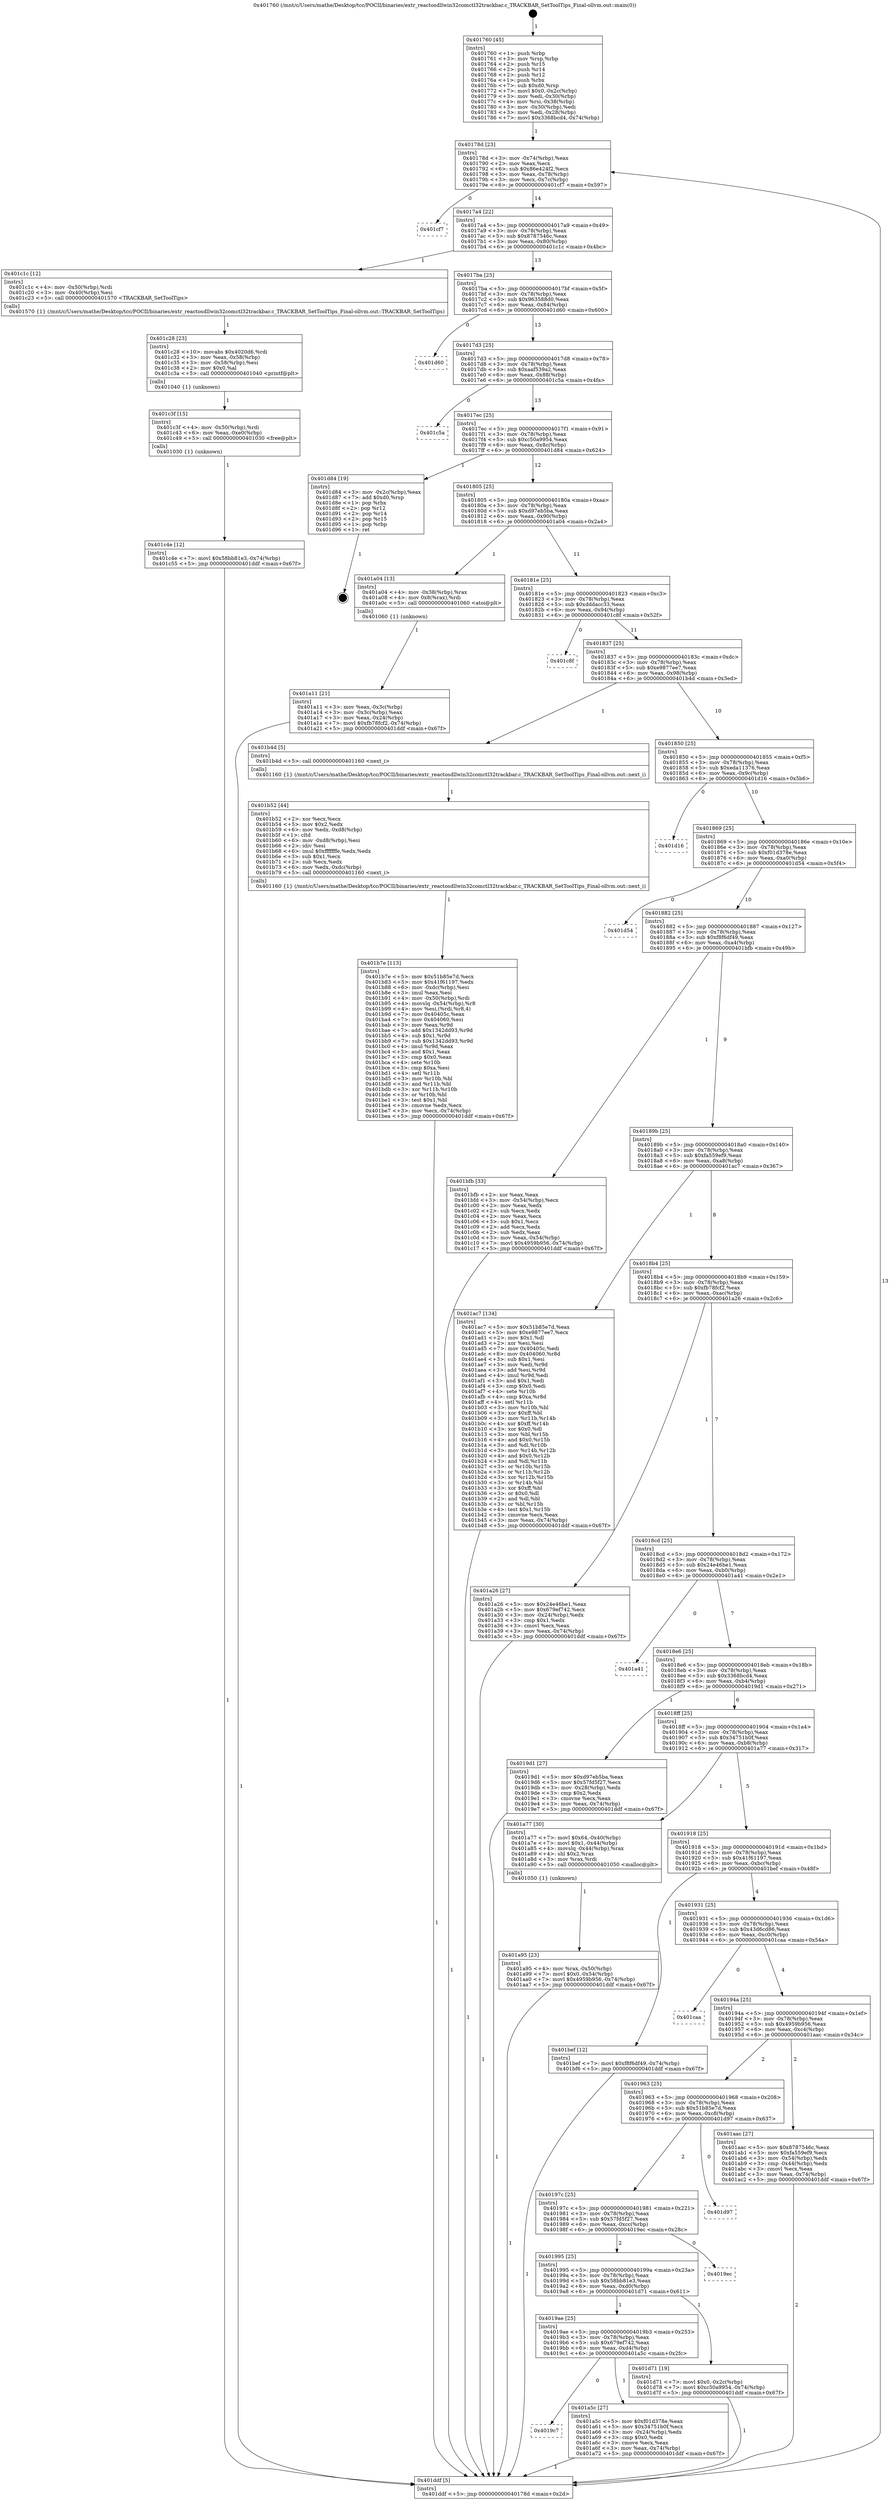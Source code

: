 digraph "0x401760" {
  label = "0x401760 (/mnt/c/Users/mathe/Desktop/tcc/POCII/binaries/extr_reactosdllwin32comctl32trackbar.c_TRACKBAR_SetToolTips_Final-ollvm.out::main(0))"
  labelloc = "t"
  node[shape=record]

  Entry [label="",width=0.3,height=0.3,shape=circle,fillcolor=black,style=filled]
  "0x40178d" [label="{
     0x40178d [23]\l
     | [instrs]\l
     &nbsp;&nbsp;0x40178d \<+3\>: mov -0x74(%rbp),%eax\l
     &nbsp;&nbsp;0x401790 \<+2\>: mov %eax,%ecx\l
     &nbsp;&nbsp;0x401792 \<+6\>: sub $0x86e424f2,%ecx\l
     &nbsp;&nbsp;0x401798 \<+3\>: mov %eax,-0x78(%rbp)\l
     &nbsp;&nbsp;0x40179b \<+3\>: mov %ecx,-0x7c(%rbp)\l
     &nbsp;&nbsp;0x40179e \<+6\>: je 0000000000401cf7 \<main+0x597\>\l
  }"]
  "0x401cf7" [label="{
     0x401cf7\l
  }", style=dashed]
  "0x4017a4" [label="{
     0x4017a4 [22]\l
     | [instrs]\l
     &nbsp;&nbsp;0x4017a4 \<+5\>: jmp 00000000004017a9 \<main+0x49\>\l
     &nbsp;&nbsp;0x4017a9 \<+3\>: mov -0x78(%rbp),%eax\l
     &nbsp;&nbsp;0x4017ac \<+5\>: sub $0x8787546c,%eax\l
     &nbsp;&nbsp;0x4017b1 \<+3\>: mov %eax,-0x80(%rbp)\l
     &nbsp;&nbsp;0x4017b4 \<+6\>: je 0000000000401c1c \<main+0x4bc\>\l
  }"]
  Exit [label="",width=0.3,height=0.3,shape=circle,fillcolor=black,style=filled,peripheries=2]
  "0x401c1c" [label="{
     0x401c1c [12]\l
     | [instrs]\l
     &nbsp;&nbsp;0x401c1c \<+4\>: mov -0x50(%rbp),%rdi\l
     &nbsp;&nbsp;0x401c20 \<+3\>: mov -0x40(%rbp),%esi\l
     &nbsp;&nbsp;0x401c23 \<+5\>: call 0000000000401570 \<TRACKBAR_SetToolTips\>\l
     | [calls]\l
     &nbsp;&nbsp;0x401570 \{1\} (/mnt/c/Users/mathe/Desktop/tcc/POCII/binaries/extr_reactosdllwin32comctl32trackbar.c_TRACKBAR_SetToolTips_Final-ollvm.out::TRACKBAR_SetToolTips)\l
  }"]
  "0x4017ba" [label="{
     0x4017ba [25]\l
     | [instrs]\l
     &nbsp;&nbsp;0x4017ba \<+5\>: jmp 00000000004017bf \<main+0x5f\>\l
     &nbsp;&nbsp;0x4017bf \<+3\>: mov -0x78(%rbp),%eax\l
     &nbsp;&nbsp;0x4017c2 \<+5\>: sub $0x963588d0,%eax\l
     &nbsp;&nbsp;0x4017c7 \<+6\>: mov %eax,-0x84(%rbp)\l
     &nbsp;&nbsp;0x4017cd \<+6\>: je 0000000000401d60 \<main+0x600\>\l
  }"]
  "0x401c4e" [label="{
     0x401c4e [12]\l
     | [instrs]\l
     &nbsp;&nbsp;0x401c4e \<+7\>: movl $0x58bb81e3,-0x74(%rbp)\l
     &nbsp;&nbsp;0x401c55 \<+5\>: jmp 0000000000401ddf \<main+0x67f\>\l
  }"]
  "0x401d60" [label="{
     0x401d60\l
  }", style=dashed]
  "0x4017d3" [label="{
     0x4017d3 [25]\l
     | [instrs]\l
     &nbsp;&nbsp;0x4017d3 \<+5\>: jmp 00000000004017d8 \<main+0x78\>\l
     &nbsp;&nbsp;0x4017d8 \<+3\>: mov -0x78(%rbp),%eax\l
     &nbsp;&nbsp;0x4017db \<+5\>: sub $0xaaf539a2,%eax\l
     &nbsp;&nbsp;0x4017e0 \<+6\>: mov %eax,-0x88(%rbp)\l
     &nbsp;&nbsp;0x4017e6 \<+6\>: je 0000000000401c5a \<main+0x4fa\>\l
  }"]
  "0x401c3f" [label="{
     0x401c3f [15]\l
     | [instrs]\l
     &nbsp;&nbsp;0x401c3f \<+4\>: mov -0x50(%rbp),%rdi\l
     &nbsp;&nbsp;0x401c43 \<+6\>: mov %eax,-0xe0(%rbp)\l
     &nbsp;&nbsp;0x401c49 \<+5\>: call 0000000000401030 \<free@plt\>\l
     | [calls]\l
     &nbsp;&nbsp;0x401030 \{1\} (unknown)\l
  }"]
  "0x401c5a" [label="{
     0x401c5a\l
  }", style=dashed]
  "0x4017ec" [label="{
     0x4017ec [25]\l
     | [instrs]\l
     &nbsp;&nbsp;0x4017ec \<+5\>: jmp 00000000004017f1 \<main+0x91\>\l
     &nbsp;&nbsp;0x4017f1 \<+3\>: mov -0x78(%rbp),%eax\l
     &nbsp;&nbsp;0x4017f4 \<+5\>: sub $0xc50a9954,%eax\l
     &nbsp;&nbsp;0x4017f9 \<+6\>: mov %eax,-0x8c(%rbp)\l
     &nbsp;&nbsp;0x4017ff \<+6\>: je 0000000000401d84 \<main+0x624\>\l
  }"]
  "0x401c28" [label="{
     0x401c28 [23]\l
     | [instrs]\l
     &nbsp;&nbsp;0x401c28 \<+10\>: movabs $0x4020d6,%rdi\l
     &nbsp;&nbsp;0x401c32 \<+3\>: mov %eax,-0x58(%rbp)\l
     &nbsp;&nbsp;0x401c35 \<+3\>: mov -0x58(%rbp),%esi\l
     &nbsp;&nbsp;0x401c38 \<+2\>: mov $0x0,%al\l
     &nbsp;&nbsp;0x401c3a \<+5\>: call 0000000000401040 \<printf@plt\>\l
     | [calls]\l
     &nbsp;&nbsp;0x401040 \{1\} (unknown)\l
  }"]
  "0x401d84" [label="{
     0x401d84 [19]\l
     | [instrs]\l
     &nbsp;&nbsp;0x401d84 \<+3\>: mov -0x2c(%rbp),%eax\l
     &nbsp;&nbsp;0x401d87 \<+7\>: add $0xd0,%rsp\l
     &nbsp;&nbsp;0x401d8e \<+1\>: pop %rbx\l
     &nbsp;&nbsp;0x401d8f \<+2\>: pop %r12\l
     &nbsp;&nbsp;0x401d91 \<+2\>: pop %r14\l
     &nbsp;&nbsp;0x401d93 \<+2\>: pop %r15\l
     &nbsp;&nbsp;0x401d95 \<+1\>: pop %rbp\l
     &nbsp;&nbsp;0x401d96 \<+1\>: ret\l
  }"]
  "0x401805" [label="{
     0x401805 [25]\l
     | [instrs]\l
     &nbsp;&nbsp;0x401805 \<+5\>: jmp 000000000040180a \<main+0xaa\>\l
     &nbsp;&nbsp;0x40180a \<+3\>: mov -0x78(%rbp),%eax\l
     &nbsp;&nbsp;0x40180d \<+5\>: sub $0xd97eb5ba,%eax\l
     &nbsp;&nbsp;0x401812 \<+6\>: mov %eax,-0x90(%rbp)\l
     &nbsp;&nbsp;0x401818 \<+6\>: je 0000000000401a04 \<main+0x2a4\>\l
  }"]
  "0x401b7e" [label="{
     0x401b7e [113]\l
     | [instrs]\l
     &nbsp;&nbsp;0x401b7e \<+5\>: mov $0x51b85e7d,%ecx\l
     &nbsp;&nbsp;0x401b83 \<+5\>: mov $0x41f61197,%edx\l
     &nbsp;&nbsp;0x401b88 \<+6\>: mov -0xdc(%rbp),%esi\l
     &nbsp;&nbsp;0x401b8e \<+3\>: imul %eax,%esi\l
     &nbsp;&nbsp;0x401b91 \<+4\>: mov -0x50(%rbp),%rdi\l
     &nbsp;&nbsp;0x401b95 \<+4\>: movslq -0x54(%rbp),%r8\l
     &nbsp;&nbsp;0x401b99 \<+4\>: mov %esi,(%rdi,%r8,4)\l
     &nbsp;&nbsp;0x401b9d \<+7\>: mov 0x40405c,%eax\l
     &nbsp;&nbsp;0x401ba4 \<+7\>: mov 0x404060,%esi\l
     &nbsp;&nbsp;0x401bab \<+3\>: mov %eax,%r9d\l
     &nbsp;&nbsp;0x401bae \<+7\>: add $0x1342dd93,%r9d\l
     &nbsp;&nbsp;0x401bb5 \<+4\>: sub $0x1,%r9d\l
     &nbsp;&nbsp;0x401bb9 \<+7\>: sub $0x1342dd93,%r9d\l
     &nbsp;&nbsp;0x401bc0 \<+4\>: imul %r9d,%eax\l
     &nbsp;&nbsp;0x401bc4 \<+3\>: and $0x1,%eax\l
     &nbsp;&nbsp;0x401bc7 \<+3\>: cmp $0x0,%eax\l
     &nbsp;&nbsp;0x401bca \<+4\>: sete %r10b\l
     &nbsp;&nbsp;0x401bce \<+3\>: cmp $0xa,%esi\l
     &nbsp;&nbsp;0x401bd1 \<+4\>: setl %r11b\l
     &nbsp;&nbsp;0x401bd5 \<+3\>: mov %r10b,%bl\l
     &nbsp;&nbsp;0x401bd8 \<+3\>: and %r11b,%bl\l
     &nbsp;&nbsp;0x401bdb \<+3\>: xor %r11b,%r10b\l
     &nbsp;&nbsp;0x401bde \<+3\>: or %r10b,%bl\l
     &nbsp;&nbsp;0x401be1 \<+3\>: test $0x1,%bl\l
     &nbsp;&nbsp;0x401be4 \<+3\>: cmovne %edx,%ecx\l
     &nbsp;&nbsp;0x401be7 \<+3\>: mov %ecx,-0x74(%rbp)\l
     &nbsp;&nbsp;0x401bea \<+5\>: jmp 0000000000401ddf \<main+0x67f\>\l
  }"]
  "0x401a04" [label="{
     0x401a04 [13]\l
     | [instrs]\l
     &nbsp;&nbsp;0x401a04 \<+4\>: mov -0x38(%rbp),%rax\l
     &nbsp;&nbsp;0x401a08 \<+4\>: mov 0x8(%rax),%rdi\l
     &nbsp;&nbsp;0x401a0c \<+5\>: call 0000000000401060 \<atoi@plt\>\l
     | [calls]\l
     &nbsp;&nbsp;0x401060 \{1\} (unknown)\l
  }"]
  "0x40181e" [label="{
     0x40181e [25]\l
     | [instrs]\l
     &nbsp;&nbsp;0x40181e \<+5\>: jmp 0000000000401823 \<main+0xc3\>\l
     &nbsp;&nbsp;0x401823 \<+3\>: mov -0x78(%rbp),%eax\l
     &nbsp;&nbsp;0x401826 \<+5\>: sub $0xdddacc33,%eax\l
     &nbsp;&nbsp;0x40182b \<+6\>: mov %eax,-0x94(%rbp)\l
     &nbsp;&nbsp;0x401831 \<+6\>: je 0000000000401c8f \<main+0x52f\>\l
  }"]
  "0x401b52" [label="{
     0x401b52 [44]\l
     | [instrs]\l
     &nbsp;&nbsp;0x401b52 \<+2\>: xor %ecx,%ecx\l
     &nbsp;&nbsp;0x401b54 \<+5\>: mov $0x2,%edx\l
     &nbsp;&nbsp;0x401b59 \<+6\>: mov %edx,-0xd8(%rbp)\l
     &nbsp;&nbsp;0x401b5f \<+1\>: cltd\l
     &nbsp;&nbsp;0x401b60 \<+6\>: mov -0xd8(%rbp),%esi\l
     &nbsp;&nbsp;0x401b66 \<+2\>: idiv %esi\l
     &nbsp;&nbsp;0x401b68 \<+6\>: imul $0xfffffffe,%edx,%edx\l
     &nbsp;&nbsp;0x401b6e \<+3\>: sub $0x1,%ecx\l
     &nbsp;&nbsp;0x401b71 \<+2\>: sub %ecx,%edx\l
     &nbsp;&nbsp;0x401b73 \<+6\>: mov %edx,-0xdc(%rbp)\l
     &nbsp;&nbsp;0x401b79 \<+5\>: call 0000000000401160 \<next_i\>\l
     | [calls]\l
     &nbsp;&nbsp;0x401160 \{1\} (/mnt/c/Users/mathe/Desktop/tcc/POCII/binaries/extr_reactosdllwin32comctl32trackbar.c_TRACKBAR_SetToolTips_Final-ollvm.out::next_i)\l
  }"]
  "0x401c8f" [label="{
     0x401c8f\l
  }", style=dashed]
  "0x401837" [label="{
     0x401837 [25]\l
     | [instrs]\l
     &nbsp;&nbsp;0x401837 \<+5\>: jmp 000000000040183c \<main+0xdc\>\l
     &nbsp;&nbsp;0x40183c \<+3\>: mov -0x78(%rbp),%eax\l
     &nbsp;&nbsp;0x40183f \<+5\>: sub $0xe9877ee7,%eax\l
     &nbsp;&nbsp;0x401844 \<+6\>: mov %eax,-0x98(%rbp)\l
     &nbsp;&nbsp;0x40184a \<+6\>: je 0000000000401b4d \<main+0x3ed\>\l
  }"]
  "0x401a95" [label="{
     0x401a95 [23]\l
     | [instrs]\l
     &nbsp;&nbsp;0x401a95 \<+4\>: mov %rax,-0x50(%rbp)\l
     &nbsp;&nbsp;0x401a99 \<+7\>: movl $0x0,-0x54(%rbp)\l
     &nbsp;&nbsp;0x401aa0 \<+7\>: movl $0x4959b956,-0x74(%rbp)\l
     &nbsp;&nbsp;0x401aa7 \<+5\>: jmp 0000000000401ddf \<main+0x67f\>\l
  }"]
  "0x401b4d" [label="{
     0x401b4d [5]\l
     | [instrs]\l
     &nbsp;&nbsp;0x401b4d \<+5\>: call 0000000000401160 \<next_i\>\l
     | [calls]\l
     &nbsp;&nbsp;0x401160 \{1\} (/mnt/c/Users/mathe/Desktop/tcc/POCII/binaries/extr_reactosdllwin32comctl32trackbar.c_TRACKBAR_SetToolTips_Final-ollvm.out::next_i)\l
  }"]
  "0x401850" [label="{
     0x401850 [25]\l
     | [instrs]\l
     &nbsp;&nbsp;0x401850 \<+5\>: jmp 0000000000401855 \<main+0xf5\>\l
     &nbsp;&nbsp;0x401855 \<+3\>: mov -0x78(%rbp),%eax\l
     &nbsp;&nbsp;0x401858 \<+5\>: sub $0xeda11376,%eax\l
     &nbsp;&nbsp;0x40185d \<+6\>: mov %eax,-0x9c(%rbp)\l
     &nbsp;&nbsp;0x401863 \<+6\>: je 0000000000401d16 \<main+0x5b6\>\l
  }"]
  "0x4019c7" [label="{
     0x4019c7\l
  }", style=dashed]
  "0x401d16" [label="{
     0x401d16\l
  }", style=dashed]
  "0x401869" [label="{
     0x401869 [25]\l
     | [instrs]\l
     &nbsp;&nbsp;0x401869 \<+5\>: jmp 000000000040186e \<main+0x10e\>\l
     &nbsp;&nbsp;0x40186e \<+3\>: mov -0x78(%rbp),%eax\l
     &nbsp;&nbsp;0x401871 \<+5\>: sub $0xf01d378e,%eax\l
     &nbsp;&nbsp;0x401876 \<+6\>: mov %eax,-0xa0(%rbp)\l
     &nbsp;&nbsp;0x40187c \<+6\>: je 0000000000401d54 \<main+0x5f4\>\l
  }"]
  "0x401a5c" [label="{
     0x401a5c [27]\l
     | [instrs]\l
     &nbsp;&nbsp;0x401a5c \<+5\>: mov $0xf01d378e,%eax\l
     &nbsp;&nbsp;0x401a61 \<+5\>: mov $0x34751b0f,%ecx\l
     &nbsp;&nbsp;0x401a66 \<+3\>: mov -0x24(%rbp),%edx\l
     &nbsp;&nbsp;0x401a69 \<+3\>: cmp $0x0,%edx\l
     &nbsp;&nbsp;0x401a6c \<+3\>: cmove %ecx,%eax\l
     &nbsp;&nbsp;0x401a6f \<+3\>: mov %eax,-0x74(%rbp)\l
     &nbsp;&nbsp;0x401a72 \<+5\>: jmp 0000000000401ddf \<main+0x67f\>\l
  }"]
  "0x401d54" [label="{
     0x401d54\l
  }", style=dashed]
  "0x401882" [label="{
     0x401882 [25]\l
     | [instrs]\l
     &nbsp;&nbsp;0x401882 \<+5\>: jmp 0000000000401887 \<main+0x127\>\l
     &nbsp;&nbsp;0x401887 \<+3\>: mov -0x78(%rbp),%eax\l
     &nbsp;&nbsp;0x40188a \<+5\>: sub $0xf8f6df49,%eax\l
     &nbsp;&nbsp;0x40188f \<+6\>: mov %eax,-0xa4(%rbp)\l
     &nbsp;&nbsp;0x401895 \<+6\>: je 0000000000401bfb \<main+0x49b\>\l
  }"]
  "0x4019ae" [label="{
     0x4019ae [25]\l
     | [instrs]\l
     &nbsp;&nbsp;0x4019ae \<+5\>: jmp 00000000004019b3 \<main+0x253\>\l
     &nbsp;&nbsp;0x4019b3 \<+3\>: mov -0x78(%rbp),%eax\l
     &nbsp;&nbsp;0x4019b6 \<+5\>: sub $0x679ef742,%eax\l
     &nbsp;&nbsp;0x4019bb \<+6\>: mov %eax,-0xd4(%rbp)\l
     &nbsp;&nbsp;0x4019c1 \<+6\>: je 0000000000401a5c \<main+0x2fc\>\l
  }"]
  "0x401bfb" [label="{
     0x401bfb [33]\l
     | [instrs]\l
     &nbsp;&nbsp;0x401bfb \<+2\>: xor %eax,%eax\l
     &nbsp;&nbsp;0x401bfd \<+3\>: mov -0x54(%rbp),%ecx\l
     &nbsp;&nbsp;0x401c00 \<+2\>: mov %eax,%edx\l
     &nbsp;&nbsp;0x401c02 \<+2\>: sub %ecx,%edx\l
     &nbsp;&nbsp;0x401c04 \<+2\>: mov %eax,%ecx\l
     &nbsp;&nbsp;0x401c06 \<+3\>: sub $0x1,%ecx\l
     &nbsp;&nbsp;0x401c09 \<+2\>: add %ecx,%edx\l
     &nbsp;&nbsp;0x401c0b \<+2\>: sub %edx,%eax\l
     &nbsp;&nbsp;0x401c0d \<+3\>: mov %eax,-0x54(%rbp)\l
     &nbsp;&nbsp;0x401c10 \<+7\>: movl $0x4959b956,-0x74(%rbp)\l
     &nbsp;&nbsp;0x401c17 \<+5\>: jmp 0000000000401ddf \<main+0x67f\>\l
  }"]
  "0x40189b" [label="{
     0x40189b [25]\l
     | [instrs]\l
     &nbsp;&nbsp;0x40189b \<+5\>: jmp 00000000004018a0 \<main+0x140\>\l
     &nbsp;&nbsp;0x4018a0 \<+3\>: mov -0x78(%rbp),%eax\l
     &nbsp;&nbsp;0x4018a3 \<+5\>: sub $0xfa559ef9,%eax\l
     &nbsp;&nbsp;0x4018a8 \<+6\>: mov %eax,-0xa8(%rbp)\l
     &nbsp;&nbsp;0x4018ae \<+6\>: je 0000000000401ac7 \<main+0x367\>\l
  }"]
  "0x401d71" [label="{
     0x401d71 [19]\l
     | [instrs]\l
     &nbsp;&nbsp;0x401d71 \<+7\>: movl $0x0,-0x2c(%rbp)\l
     &nbsp;&nbsp;0x401d78 \<+7\>: movl $0xc50a9954,-0x74(%rbp)\l
     &nbsp;&nbsp;0x401d7f \<+5\>: jmp 0000000000401ddf \<main+0x67f\>\l
  }"]
  "0x401ac7" [label="{
     0x401ac7 [134]\l
     | [instrs]\l
     &nbsp;&nbsp;0x401ac7 \<+5\>: mov $0x51b85e7d,%eax\l
     &nbsp;&nbsp;0x401acc \<+5\>: mov $0xe9877ee7,%ecx\l
     &nbsp;&nbsp;0x401ad1 \<+2\>: mov $0x1,%dl\l
     &nbsp;&nbsp;0x401ad3 \<+2\>: xor %esi,%esi\l
     &nbsp;&nbsp;0x401ad5 \<+7\>: mov 0x40405c,%edi\l
     &nbsp;&nbsp;0x401adc \<+8\>: mov 0x404060,%r8d\l
     &nbsp;&nbsp;0x401ae4 \<+3\>: sub $0x1,%esi\l
     &nbsp;&nbsp;0x401ae7 \<+3\>: mov %edi,%r9d\l
     &nbsp;&nbsp;0x401aea \<+3\>: add %esi,%r9d\l
     &nbsp;&nbsp;0x401aed \<+4\>: imul %r9d,%edi\l
     &nbsp;&nbsp;0x401af1 \<+3\>: and $0x1,%edi\l
     &nbsp;&nbsp;0x401af4 \<+3\>: cmp $0x0,%edi\l
     &nbsp;&nbsp;0x401af7 \<+4\>: sete %r10b\l
     &nbsp;&nbsp;0x401afb \<+4\>: cmp $0xa,%r8d\l
     &nbsp;&nbsp;0x401aff \<+4\>: setl %r11b\l
     &nbsp;&nbsp;0x401b03 \<+3\>: mov %r10b,%bl\l
     &nbsp;&nbsp;0x401b06 \<+3\>: xor $0xff,%bl\l
     &nbsp;&nbsp;0x401b09 \<+3\>: mov %r11b,%r14b\l
     &nbsp;&nbsp;0x401b0c \<+4\>: xor $0xff,%r14b\l
     &nbsp;&nbsp;0x401b10 \<+3\>: xor $0x0,%dl\l
     &nbsp;&nbsp;0x401b13 \<+3\>: mov %bl,%r15b\l
     &nbsp;&nbsp;0x401b16 \<+4\>: and $0x0,%r15b\l
     &nbsp;&nbsp;0x401b1a \<+3\>: and %dl,%r10b\l
     &nbsp;&nbsp;0x401b1d \<+3\>: mov %r14b,%r12b\l
     &nbsp;&nbsp;0x401b20 \<+4\>: and $0x0,%r12b\l
     &nbsp;&nbsp;0x401b24 \<+3\>: and %dl,%r11b\l
     &nbsp;&nbsp;0x401b27 \<+3\>: or %r10b,%r15b\l
     &nbsp;&nbsp;0x401b2a \<+3\>: or %r11b,%r12b\l
     &nbsp;&nbsp;0x401b2d \<+3\>: xor %r12b,%r15b\l
     &nbsp;&nbsp;0x401b30 \<+3\>: or %r14b,%bl\l
     &nbsp;&nbsp;0x401b33 \<+3\>: xor $0xff,%bl\l
     &nbsp;&nbsp;0x401b36 \<+3\>: or $0x0,%dl\l
     &nbsp;&nbsp;0x401b39 \<+2\>: and %dl,%bl\l
     &nbsp;&nbsp;0x401b3b \<+3\>: or %bl,%r15b\l
     &nbsp;&nbsp;0x401b3e \<+4\>: test $0x1,%r15b\l
     &nbsp;&nbsp;0x401b42 \<+3\>: cmovne %ecx,%eax\l
     &nbsp;&nbsp;0x401b45 \<+3\>: mov %eax,-0x74(%rbp)\l
     &nbsp;&nbsp;0x401b48 \<+5\>: jmp 0000000000401ddf \<main+0x67f\>\l
  }"]
  "0x4018b4" [label="{
     0x4018b4 [25]\l
     | [instrs]\l
     &nbsp;&nbsp;0x4018b4 \<+5\>: jmp 00000000004018b9 \<main+0x159\>\l
     &nbsp;&nbsp;0x4018b9 \<+3\>: mov -0x78(%rbp),%eax\l
     &nbsp;&nbsp;0x4018bc \<+5\>: sub $0xfb78fcf2,%eax\l
     &nbsp;&nbsp;0x4018c1 \<+6\>: mov %eax,-0xac(%rbp)\l
     &nbsp;&nbsp;0x4018c7 \<+6\>: je 0000000000401a26 \<main+0x2c6\>\l
  }"]
  "0x401995" [label="{
     0x401995 [25]\l
     | [instrs]\l
     &nbsp;&nbsp;0x401995 \<+5\>: jmp 000000000040199a \<main+0x23a\>\l
     &nbsp;&nbsp;0x40199a \<+3\>: mov -0x78(%rbp),%eax\l
     &nbsp;&nbsp;0x40199d \<+5\>: sub $0x58bb81e3,%eax\l
     &nbsp;&nbsp;0x4019a2 \<+6\>: mov %eax,-0xd0(%rbp)\l
     &nbsp;&nbsp;0x4019a8 \<+6\>: je 0000000000401d71 \<main+0x611\>\l
  }"]
  "0x401a26" [label="{
     0x401a26 [27]\l
     | [instrs]\l
     &nbsp;&nbsp;0x401a26 \<+5\>: mov $0x24e46be1,%eax\l
     &nbsp;&nbsp;0x401a2b \<+5\>: mov $0x679ef742,%ecx\l
     &nbsp;&nbsp;0x401a30 \<+3\>: mov -0x24(%rbp),%edx\l
     &nbsp;&nbsp;0x401a33 \<+3\>: cmp $0x1,%edx\l
     &nbsp;&nbsp;0x401a36 \<+3\>: cmovl %ecx,%eax\l
     &nbsp;&nbsp;0x401a39 \<+3\>: mov %eax,-0x74(%rbp)\l
     &nbsp;&nbsp;0x401a3c \<+5\>: jmp 0000000000401ddf \<main+0x67f\>\l
  }"]
  "0x4018cd" [label="{
     0x4018cd [25]\l
     | [instrs]\l
     &nbsp;&nbsp;0x4018cd \<+5\>: jmp 00000000004018d2 \<main+0x172\>\l
     &nbsp;&nbsp;0x4018d2 \<+3\>: mov -0x78(%rbp),%eax\l
     &nbsp;&nbsp;0x4018d5 \<+5\>: sub $0x24e46be1,%eax\l
     &nbsp;&nbsp;0x4018da \<+6\>: mov %eax,-0xb0(%rbp)\l
     &nbsp;&nbsp;0x4018e0 \<+6\>: je 0000000000401a41 \<main+0x2e1\>\l
  }"]
  "0x4019ec" [label="{
     0x4019ec\l
  }", style=dashed]
  "0x401a41" [label="{
     0x401a41\l
  }", style=dashed]
  "0x4018e6" [label="{
     0x4018e6 [25]\l
     | [instrs]\l
     &nbsp;&nbsp;0x4018e6 \<+5\>: jmp 00000000004018eb \<main+0x18b\>\l
     &nbsp;&nbsp;0x4018eb \<+3\>: mov -0x78(%rbp),%eax\l
     &nbsp;&nbsp;0x4018ee \<+5\>: sub $0x3368bcd4,%eax\l
     &nbsp;&nbsp;0x4018f3 \<+6\>: mov %eax,-0xb4(%rbp)\l
     &nbsp;&nbsp;0x4018f9 \<+6\>: je 00000000004019d1 \<main+0x271\>\l
  }"]
  "0x40197c" [label="{
     0x40197c [25]\l
     | [instrs]\l
     &nbsp;&nbsp;0x40197c \<+5\>: jmp 0000000000401981 \<main+0x221\>\l
     &nbsp;&nbsp;0x401981 \<+3\>: mov -0x78(%rbp),%eax\l
     &nbsp;&nbsp;0x401984 \<+5\>: sub $0x57fd5f27,%eax\l
     &nbsp;&nbsp;0x401989 \<+6\>: mov %eax,-0xcc(%rbp)\l
     &nbsp;&nbsp;0x40198f \<+6\>: je 00000000004019ec \<main+0x28c\>\l
  }"]
  "0x4019d1" [label="{
     0x4019d1 [27]\l
     | [instrs]\l
     &nbsp;&nbsp;0x4019d1 \<+5\>: mov $0xd97eb5ba,%eax\l
     &nbsp;&nbsp;0x4019d6 \<+5\>: mov $0x57fd5f27,%ecx\l
     &nbsp;&nbsp;0x4019db \<+3\>: mov -0x28(%rbp),%edx\l
     &nbsp;&nbsp;0x4019de \<+3\>: cmp $0x2,%edx\l
     &nbsp;&nbsp;0x4019e1 \<+3\>: cmovne %ecx,%eax\l
     &nbsp;&nbsp;0x4019e4 \<+3\>: mov %eax,-0x74(%rbp)\l
     &nbsp;&nbsp;0x4019e7 \<+5\>: jmp 0000000000401ddf \<main+0x67f\>\l
  }"]
  "0x4018ff" [label="{
     0x4018ff [25]\l
     | [instrs]\l
     &nbsp;&nbsp;0x4018ff \<+5\>: jmp 0000000000401904 \<main+0x1a4\>\l
     &nbsp;&nbsp;0x401904 \<+3\>: mov -0x78(%rbp),%eax\l
     &nbsp;&nbsp;0x401907 \<+5\>: sub $0x34751b0f,%eax\l
     &nbsp;&nbsp;0x40190c \<+6\>: mov %eax,-0xb8(%rbp)\l
     &nbsp;&nbsp;0x401912 \<+6\>: je 0000000000401a77 \<main+0x317\>\l
  }"]
  "0x401ddf" [label="{
     0x401ddf [5]\l
     | [instrs]\l
     &nbsp;&nbsp;0x401ddf \<+5\>: jmp 000000000040178d \<main+0x2d\>\l
  }"]
  "0x401760" [label="{
     0x401760 [45]\l
     | [instrs]\l
     &nbsp;&nbsp;0x401760 \<+1\>: push %rbp\l
     &nbsp;&nbsp;0x401761 \<+3\>: mov %rsp,%rbp\l
     &nbsp;&nbsp;0x401764 \<+2\>: push %r15\l
     &nbsp;&nbsp;0x401766 \<+2\>: push %r14\l
     &nbsp;&nbsp;0x401768 \<+2\>: push %r12\l
     &nbsp;&nbsp;0x40176a \<+1\>: push %rbx\l
     &nbsp;&nbsp;0x40176b \<+7\>: sub $0xd0,%rsp\l
     &nbsp;&nbsp;0x401772 \<+7\>: movl $0x0,-0x2c(%rbp)\l
     &nbsp;&nbsp;0x401779 \<+3\>: mov %edi,-0x30(%rbp)\l
     &nbsp;&nbsp;0x40177c \<+4\>: mov %rsi,-0x38(%rbp)\l
     &nbsp;&nbsp;0x401780 \<+3\>: mov -0x30(%rbp),%edi\l
     &nbsp;&nbsp;0x401783 \<+3\>: mov %edi,-0x28(%rbp)\l
     &nbsp;&nbsp;0x401786 \<+7\>: movl $0x3368bcd4,-0x74(%rbp)\l
  }"]
  "0x401a11" [label="{
     0x401a11 [21]\l
     | [instrs]\l
     &nbsp;&nbsp;0x401a11 \<+3\>: mov %eax,-0x3c(%rbp)\l
     &nbsp;&nbsp;0x401a14 \<+3\>: mov -0x3c(%rbp),%eax\l
     &nbsp;&nbsp;0x401a17 \<+3\>: mov %eax,-0x24(%rbp)\l
     &nbsp;&nbsp;0x401a1a \<+7\>: movl $0xfb78fcf2,-0x74(%rbp)\l
     &nbsp;&nbsp;0x401a21 \<+5\>: jmp 0000000000401ddf \<main+0x67f\>\l
  }"]
  "0x401d97" [label="{
     0x401d97\l
  }", style=dashed]
  "0x401a77" [label="{
     0x401a77 [30]\l
     | [instrs]\l
     &nbsp;&nbsp;0x401a77 \<+7\>: movl $0x64,-0x40(%rbp)\l
     &nbsp;&nbsp;0x401a7e \<+7\>: movl $0x1,-0x44(%rbp)\l
     &nbsp;&nbsp;0x401a85 \<+4\>: movslq -0x44(%rbp),%rax\l
     &nbsp;&nbsp;0x401a89 \<+4\>: shl $0x2,%rax\l
     &nbsp;&nbsp;0x401a8d \<+3\>: mov %rax,%rdi\l
     &nbsp;&nbsp;0x401a90 \<+5\>: call 0000000000401050 \<malloc@plt\>\l
     | [calls]\l
     &nbsp;&nbsp;0x401050 \{1\} (unknown)\l
  }"]
  "0x401918" [label="{
     0x401918 [25]\l
     | [instrs]\l
     &nbsp;&nbsp;0x401918 \<+5\>: jmp 000000000040191d \<main+0x1bd\>\l
     &nbsp;&nbsp;0x40191d \<+3\>: mov -0x78(%rbp),%eax\l
     &nbsp;&nbsp;0x401920 \<+5\>: sub $0x41f61197,%eax\l
     &nbsp;&nbsp;0x401925 \<+6\>: mov %eax,-0xbc(%rbp)\l
     &nbsp;&nbsp;0x40192b \<+6\>: je 0000000000401bef \<main+0x48f\>\l
  }"]
  "0x401963" [label="{
     0x401963 [25]\l
     | [instrs]\l
     &nbsp;&nbsp;0x401963 \<+5\>: jmp 0000000000401968 \<main+0x208\>\l
     &nbsp;&nbsp;0x401968 \<+3\>: mov -0x78(%rbp),%eax\l
     &nbsp;&nbsp;0x40196b \<+5\>: sub $0x51b85e7d,%eax\l
     &nbsp;&nbsp;0x401970 \<+6\>: mov %eax,-0xc8(%rbp)\l
     &nbsp;&nbsp;0x401976 \<+6\>: je 0000000000401d97 \<main+0x637\>\l
  }"]
  "0x401bef" [label="{
     0x401bef [12]\l
     | [instrs]\l
     &nbsp;&nbsp;0x401bef \<+7\>: movl $0xf8f6df49,-0x74(%rbp)\l
     &nbsp;&nbsp;0x401bf6 \<+5\>: jmp 0000000000401ddf \<main+0x67f\>\l
  }"]
  "0x401931" [label="{
     0x401931 [25]\l
     | [instrs]\l
     &nbsp;&nbsp;0x401931 \<+5\>: jmp 0000000000401936 \<main+0x1d6\>\l
     &nbsp;&nbsp;0x401936 \<+3\>: mov -0x78(%rbp),%eax\l
     &nbsp;&nbsp;0x401939 \<+5\>: sub $0x43d6cd86,%eax\l
     &nbsp;&nbsp;0x40193e \<+6\>: mov %eax,-0xc0(%rbp)\l
     &nbsp;&nbsp;0x401944 \<+6\>: je 0000000000401caa \<main+0x54a\>\l
  }"]
  "0x401aac" [label="{
     0x401aac [27]\l
     | [instrs]\l
     &nbsp;&nbsp;0x401aac \<+5\>: mov $0x8787546c,%eax\l
     &nbsp;&nbsp;0x401ab1 \<+5\>: mov $0xfa559ef9,%ecx\l
     &nbsp;&nbsp;0x401ab6 \<+3\>: mov -0x54(%rbp),%edx\l
     &nbsp;&nbsp;0x401ab9 \<+3\>: cmp -0x44(%rbp),%edx\l
     &nbsp;&nbsp;0x401abc \<+3\>: cmovl %ecx,%eax\l
     &nbsp;&nbsp;0x401abf \<+3\>: mov %eax,-0x74(%rbp)\l
     &nbsp;&nbsp;0x401ac2 \<+5\>: jmp 0000000000401ddf \<main+0x67f\>\l
  }"]
  "0x401caa" [label="{
     0x401caa\l
  }", style=dashed]
  "0x40194a" [label="{
     0x40194a [25]\l
     | [instrs]\l
     &nbsp;&nbsp;0x40194a \<+5\>: jmp 000000000040194f \<main+0x1ef\>\l
     &nbsp;&nbsp;0x40194f \<+3\>: mov -0x78(%rbp),%eax\l
     &nbsp;&nbsp;0x401952 \<+5\>: sub $0x4959b956,%eax\l
     &nbsp;&nbsp;0x401957 \<+6\>: mov %eax,-0xc4(%rbp)\l
     &nbsp;&nbsp;0x40195d \<+6\>: je 0000000000401aac \<main+0x34c\>\l
  }"]
  Entry -> "0x401760" [label=" 1"]
  "0x40178d" -> "0x401cf7" [label=" 0"]
  "0x40178d" -> "0x4017a4" [label=" 14"]
  "0x401d84" -> Exit [label=" 1"]
  "0x4017a4" -> "0x401c1c" [label=" 1"]
  "0x4017a4" -> "0x4017ba" [label=" 13"]
  "0x401d71" -> "0x401ddf" [label=" 1"]
  "0x4017ba" -> "0x401d60" [label=" 0"]
  "0x4017ba" -> "0x4017d3" [label=" 13"]
  "0x401c4e" -> "0x401ddf" [label=" 1"]
  "0x4017d3" -> "0x401c5a" [label=" 0"]
  "0x4017d3" -> "0x4017ec" [label=" 13"]
  "0x401c3f" -> "0x401c4e" [label=" 1"]
  "0x4017ec" -> "0x401d84" [label=" 1"]
  "0x4017ec" -> "0x401805" [label=" 12"]
  "0x401c28" -> "0x401c3f" [label=" 1"]
  "0x401805" -> "0x401a04" [label=" 1"]
  "0x401805" -> "0x40181e" [label=" 11"]
  "0x401c1c" -> "0x401c28" [label=" 1"]
  "0x40181e" -> "0x401c8f" [label=" 0"]
  "0x40181e" -> "0x401837" [label=" 11"]
  "0x401bfb" -> "0x401ddf" [label=" 1"]
  "0x401837" -> "0x401b4d" [label=" 1"]
  "0x401837" -> "0x401850" [label=" 10"]
  "0x401bef" -> "0x401ddf" [label=" 1"]
  "0x401850" -> "0x401d16" [label=" 0"]
  "0x401850" -> "0x401869" [label=" 10"]
  "0x401b7e" -> "0x401ddf" [label=" 1"]
  "0x401869" -> "0x401d54" [label=" 0"]
  "0x401869" -> "0x401882" [label=" 10"]
  "0x401b52" -> "0x401b7e" [label=" 1"]
  "0x401882" -> "0x401bfb" [label=" 1"]
  "0x401882" -> "0x40189b" [label=" 9"]
  "0x401ac7" -> "0x401ddf" [label=" 1"]
  "0x40189b" -> "0x401ac7" [label=" 1"]
  "0x40189b" -> "0x4018b4" [label=" 8"]
  "0x401aac" -> "0x401ddf" [label=" 2"]
  "0x4018b4" -> "0x401a26" [label=" 1"]
  "0x4018b4" -> "0x4018cd" [label=" 7"]
  "0x401a77" -> "0x401a95" [label=" 1"]
  "0x4018cd" -> "0x401a41" [label=" 0"]
  "0x4018cd" -> "0x4018e6" [label=" 7"]
  "0x401a5c" -> "0x401ddf" [label=" 1"]
  "0x4018e6" -> "0x4019d1" [label=" 1"]
  "0x4018e6" -> "0x4018ff" [label=" 6"]
  "0x4019d1" -> "0x401ddf" [label=" 1"]
  "0x401760" -> "0x40178d" [label=" 1"]
  "0x401ddf" -> "0x40178d" [label=" 13"]
  "0x401a04" -> "0x401a11" [label=" 1"]
  "0x401a11" -> "0x401ddf" [label=" 1"]
  "0x401a26" -> "0x401ddf" [label=" 1"]
  "0x4019ae" -> "0x401a5c" [label=" 1"]
  "0x4018ff" -> "0x401a77" [label=" 1"]
  "0x4018ff" -> "0x401918" [label=" 5"]
  "0x401b4d" -> "0x401b52" [label=" 1"]
  "0x401918" -> "0x401bef" [label=" 1"]
  "0x401918" -> "0x401931" [label=" 4"]
  "0x401995" -> "0x401d71" [label=" 1"]
  "0x401931" -> "0x401caa" [label=" 0"]
  "0x401931" -> "0x40194a" [label=" 4"]
  "0x401a95" -> "0x401ddf" [label=" 1"]
  "0x40194a" -> "0x401aac" [label=" 2"]
  "0x40194a" -> "0x401963" [label=" 2"]
  "0x401995" -> "0x4019ae" [label=" 1"]
  "0x401963" -> "0x401d97" [label=" 0"]
  "0x401963" -> "0x40197c" [label=" 2"]
  "0x4019ae" -> "0x4019c7" [label=" 0"]
  "0x40197c" -> "0x4019ec" [label=" 0"]
  "0x40197c" -> "0x401995" [label=" 2"]
}
